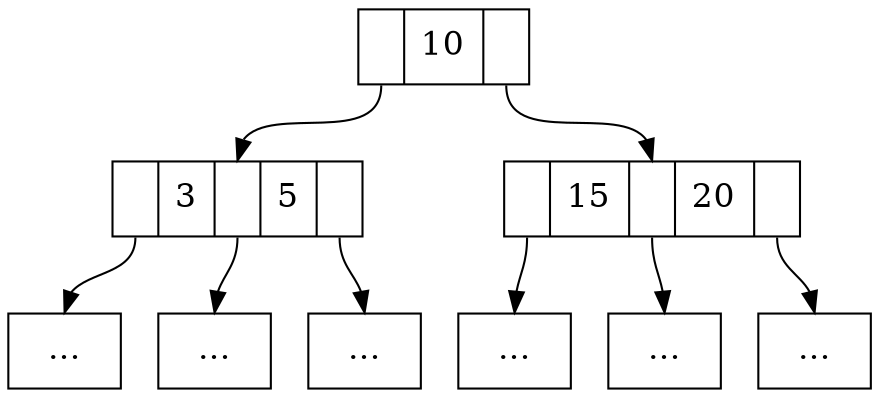 
digraph g {
node [
fontsize = "16"
shape = "record"
];

 p [label="<x>|10|<x2>"]; 
 p:x -> x:n; 
 p:x2 -> x2:n; 
 x [label="<c>|3|<d>|5|<e>"]; 
 x:c -> c:n; 
 x:d -> d:n; 
 x:e -> e:n; 
 x2 [label="<y>|15|<z>|20|<w>"]; 
 x2:y -> y:n; 
 x2:z -> z:n; 
 x2:w -> w:n; 
 c [label="..."]; 
 d [label="..."]; 
 e [label="..."]; 
 y [label="..."]; 
 z [label="..."]; 
 w [label="..."]; 

}
